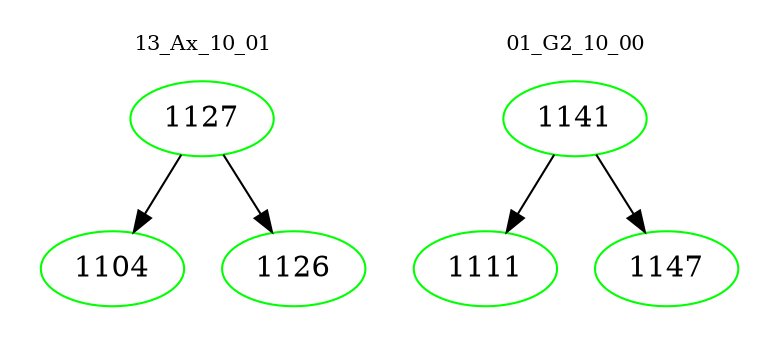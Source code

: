digraph{
subgraph cluster_0 {
color = white
label = "13_Ax_10_01";
fontsize=10;
T0_1127 [label="1127", color="green"]
T0_1127 -> T0_1104 [color="black"]
T0_1104 [label="1104", color="green"]
T0_1127 -> T0_1126 [color="black"]
T0_1126 [label="1126", color="green"]
}
subgraph cluster_1 {
color = white
label = "01_G2_10_00";
fontsize=10;
T1_1141 [label="1141", color="green"]
T1_1141 -> T1_1111 [color="black"]
T1_1111 [label="1111", color="green"]
T1_1141 -> T1_1147 [color="black"]
T1_1147 [label="1147", color="green"]
}
}
